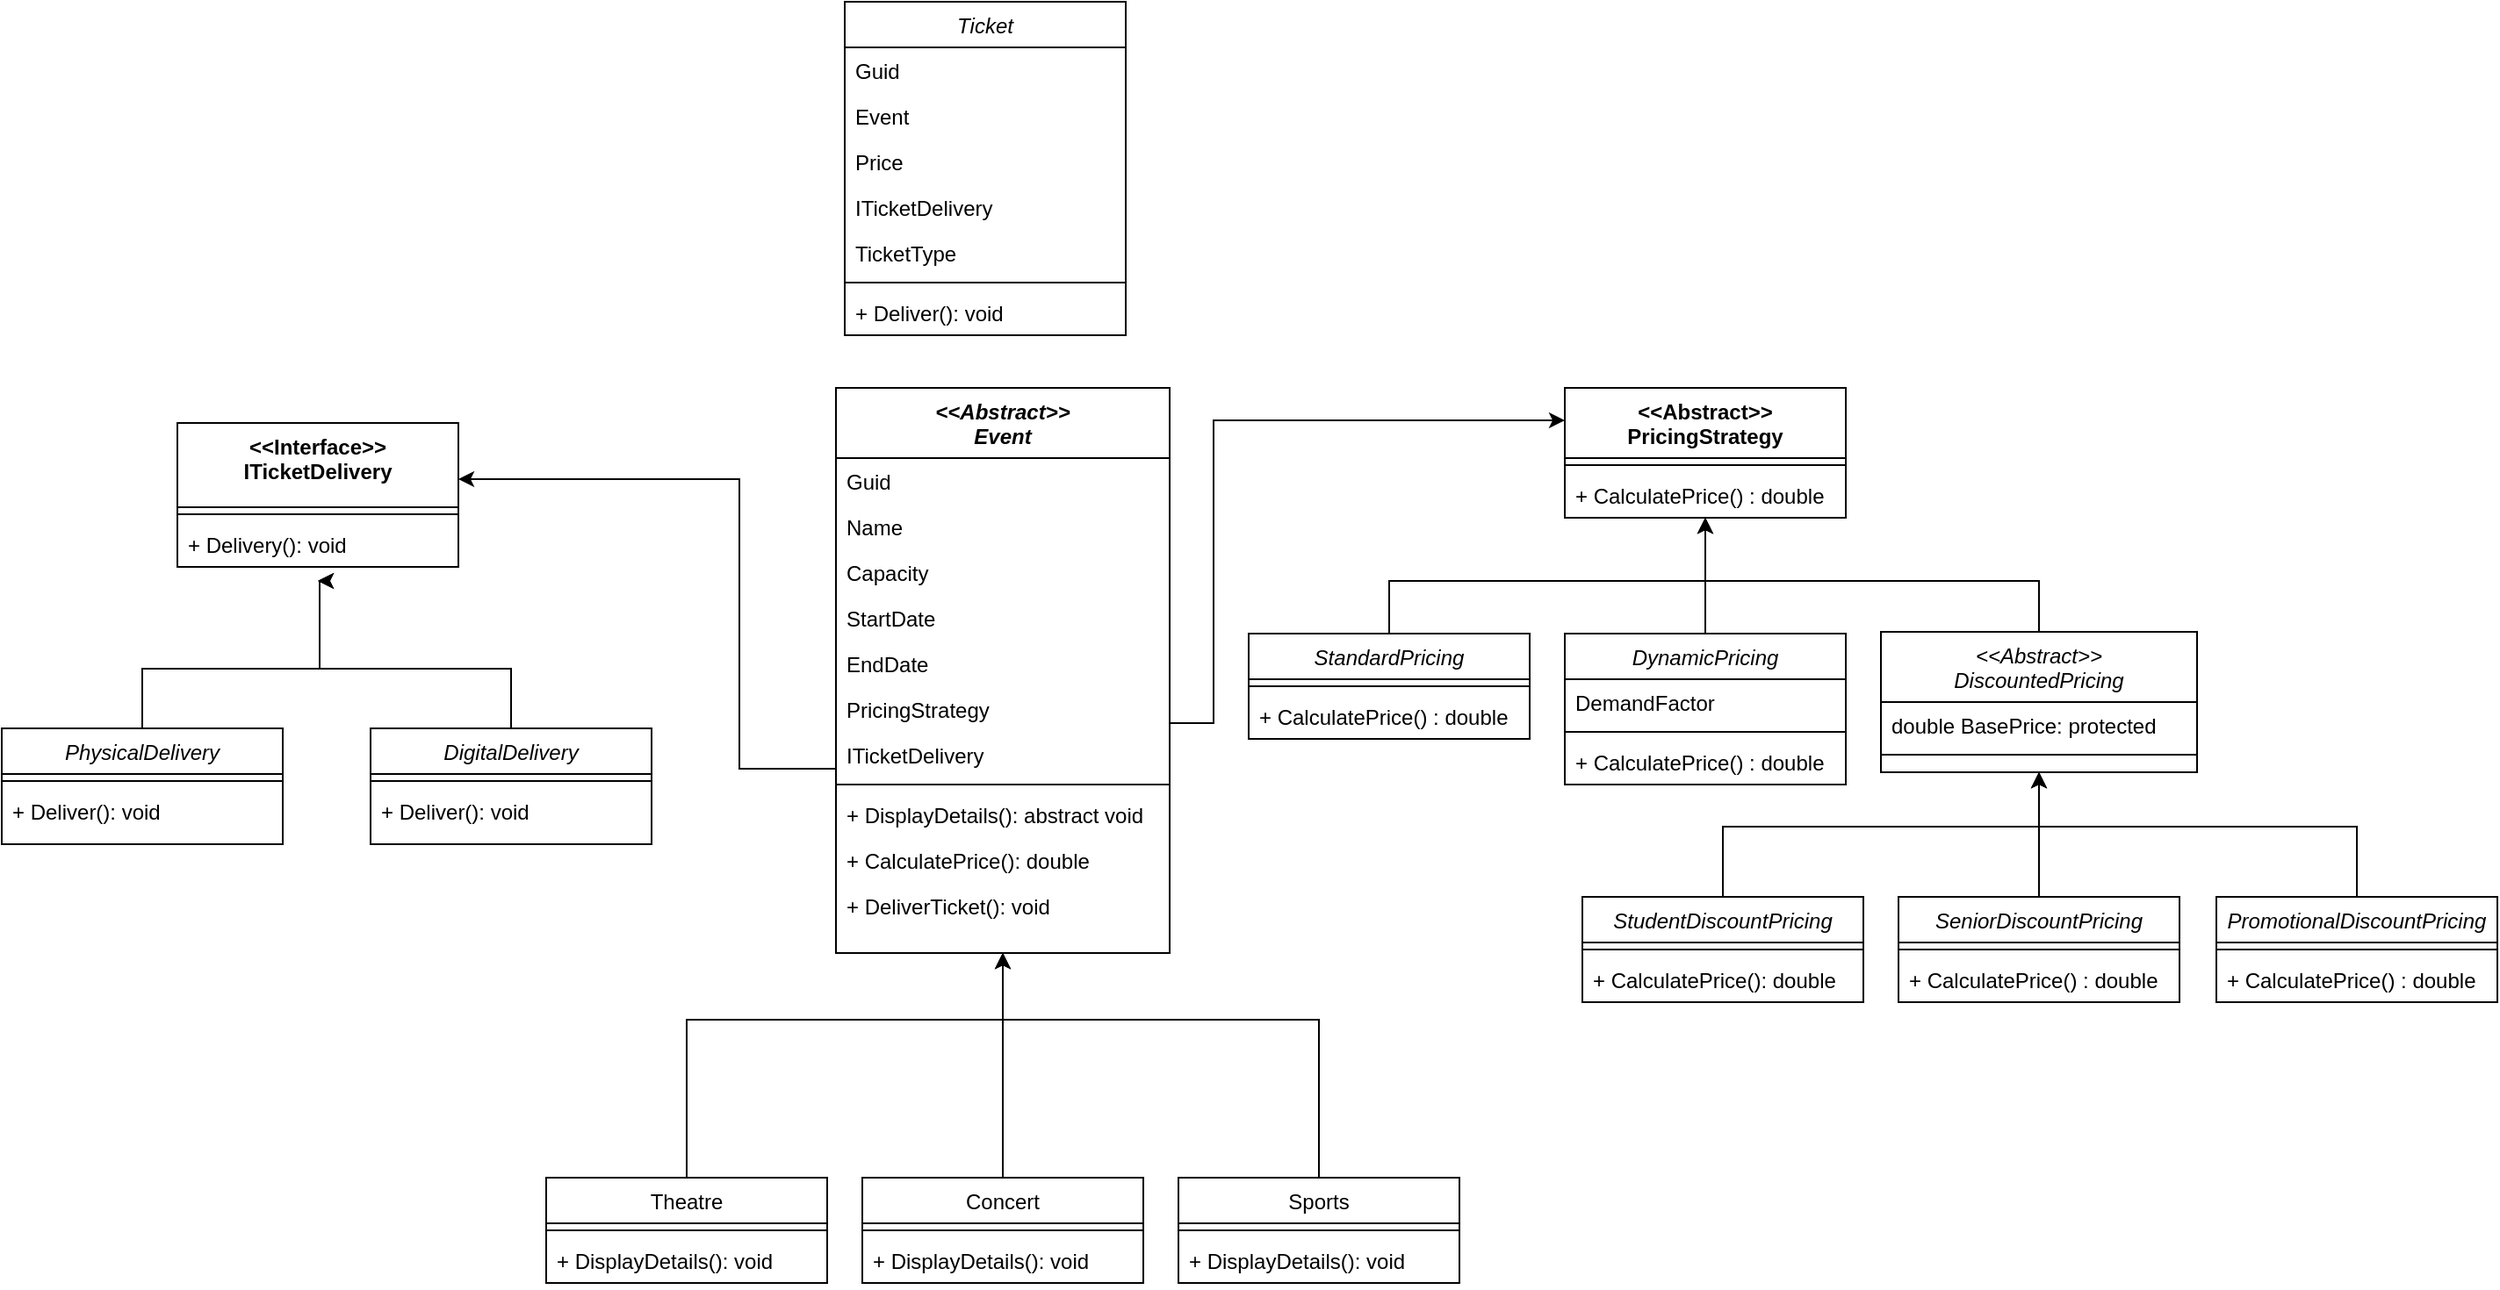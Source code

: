 <mxfile version="24.7.17">
  <diagram id="C5RBs43oDa-KdzZeNtuy" name="Page-1">
    <mxGraphModel dx="2261" dy="2005" grid="1" gridSize="10" guides="1" tooltips="1" connect="1" arrows="1" fold="1" page="1" pageScale="1" pageWidth="827" pageHeight="1169" math="0" shadow="0">
      <root>
        <mxCell id="WIyWlLk6GJQsqaUBKTNV-0" />
        <mxCell id="WIyWlLk6GJQsqaUBKTNV-1" parent="WIyWlLk6GJQsqaUBKTNV-0" />
        <mxCell id="zkfFHV4jXpPFQw0GAbJ--0" value="&lt;&lt;Abstract&gt;&gt;&#xa;Event" style="swimlane;fontStyle=3;align=center;verticalAlign=top;childLayout=stackLayout;horizontal=1;startSize=40;horizontalStack=0;resizeParent=1;resizeLast=0;collapsible=1;marginBottom=0;rounded=0;shadow=0;strokeWidth=1;" parent="WIyWlLk6GJQsqaUBKTNV-1" vertex="1">
          <mxGeometry x="295" y="70" width="190" height="322" as="geometry">
            <mxRectangle x="230" y="140" width="160" height="26" as="alternateBounds" />
          </mxGeometry>
        </mxCell>
        <mxCell id="zkfFHV4jXpPFQw0GAbJ--1" value="Guid" style="text;align=left;verticalAlign=top;spacingLeft=4;spacingRight=4;overflow=hidden;rotatable=0;points=[[0,0.5],[1,0.5]];portConstraint=eastwest;" parent="zkfFHV4jXpPFQw0GAbJ--0" vertex="1">
          <mxGeometry y="40" width="190" height="26" as="geometry" />
        </mxCell>
        <mxCell id="H8gUcAsnTIk_tRxp5P4Y-46" value="Name" style="text;align=left;verticalAlign=top;spacingLeft=4;spacingRight=4;overflow=hidden;rotatable=0;points=[[0,0.5],[1,0.5]];portConstraint=eastwest;" parent="zkfFHV4jXpPFQw0GAbJ--0" vertex="1">
          <mxGeometry y="66" width="190" height="26" as="geometry" />
        </mxCell>
        <mxCell id="H8gUcAsnTIk_tRxp5P4Y-27" value="Capacity" style="text;align=left;verticalAlign=top;spacingLeft=4;spacingRight=4;overflow=hidden;rotatable=0;points=[[0,0.5],[1,0.5]];portConstraint=eastwest;" parent="zkfFHV4jXpPFQw0GAbJ--0" vertex="1">
          <mxGeometry y="92" width="190" height="26" as="geometry" />
        </mxCell>
        <mxCell id="H8gUcAsnTIk_tRxp5P4Y-48" value="StartDate" style="text;align=left;verticalAlign=top;spacingLeft=4;spacingRight=4;overflow=hidden;rotatable=0;points=[[0,0.5],[1,0.5]];portConstraint=eastwest;" parent="zkfFHV4jXpPFQw0GAbJ--0" vertex="1">
          <mxGeometry y="118" width="190" height="26" as="geometry" />
        </mxCell>
        <mxCell id="H8gUcAsnTIk_tRxp5P4Y-47" value="EndDate" style="text;align=left;verticalAlign=top;spacingLeft=4;spacingRight=4;overflow=hidden;rotatable=0;points=[[0,0.5],[1,0.5]];portConstraint=eastwest;" parent="zkfFHV4jXpPFQw0GAbJ--0" vertex="1">
          <mxGeometry y="144" width="190" height="26" as="geometry" />
        </mxCell>
        <mxCell id="H8gUcAsnTIk_tRxp5P4Y-42" value="PricingStrategy" style="text;align=left;verticalAlign=top;spacingLeft=4;spacingRight=4;overflow=hidden;rotatable=0;points=[[0,0.5],[1,0.5]];portConstraint=eastwest;" parent="zkfFHV4jXpPFQw0GAbJ--0" vertex="1">
          <mxGeometry y="170" width="190" height="26" as="geometry" />
        </mxCell>
        <mxCell id="H8gUcAsnTIk_tRxp5P4Y-39" value="ITicketDelivery" style="text;align=left;verticalAlign=top;spacingLeft=4;spacingRight=4;overflow=hidden;rotatable=0;points=[[0,0.5],[1,0.5]];portConstraint=eastwest;" parent="zkfFHV4jXpPFQw0GAbJ--0" vertex="1">
          <mxGeometry y="196" width="190" height="26" as="geometry" />
        </mxCell>
        <mxCell id="zkfFHV4jXpPFQw0GAbJ--4" value="" style="line;html=1;strokeWidth=1;align=left;verticalAlign=middle;spacingTop=-1;spacingLeft=3;spacingRight=3;rotatable=0;labelPosition=right;points=[];portConstraint=eastwest;" parent="zkfFHV4jXpPFQw0GAbJ--0" vertex="1">
          <mxGeometry y="222" width="190" height="8" as="geometry" />
        </mxCell>
        <mxCell id="H8gUcAsnTIk_tRxp5P4Y-49" value="+ DisplayDetails(): abstract void" style="text;align=left;verticalAlign=top;spacingLeft=4;spacingRight=4;overflow=hidden;rotatable=0;points=[[0,0.5],[1,0.5]];portConstraint=eastwest;" parent="zkfFHV4jXpPFQw0GAbJ--0" vertex="1">
          <mxGeometry y="230" width="190" height="26" as="geometry" />
        </mxCell>
        <mxCell id="H8gUcAsnTIk_tRxp5P4Y-50" value="+ CalculatePrice(): double" style="text;align=left;verticalAlign=top;spacingLeft=4;spacingRight=4;overflow=hidden;rotatable=0;points=[[0,0.5],[1,0.5]];portConstraint=eastwest;" parent="zkfFHV4jXpPFQw0GAbJ--0" vertex="1">
          <mxGeometry y="256" width="190" height="26" as="geometry" />
        </mxCell>
        <mxCell id="zkfFHV4jXpPFQw0GAbJ--5" value="+ DeliverTicket(): void" style="text;align=left;verticalAlign=top;spacingLeft=4;spacingRight=4;overflow=hidden;rotatable=0;points=[[0,0.5],[1,0.5]];portConstraint=eastwest;" parent="zkfFHV4jXpPFQw0GAbJ--0" vertex="1">
          <mxGeometry y="282" width="190" height="26" as="geometry" />
        </mxCell>
        <mxCell id="H8gUcAsnTIk_tRxp5P4Y-55" style="edgeStyle=orthogonalEdgeStyle;rounded=0;orthogonalLoop=1;jettySize=auto;html=1;entryX=0.5;entryY=1;entryDx=0;entryDy=0;" parent="WIyWlLk6GJQsqaUBKTNV-1" source="zkfFHV4jXpPFQw0GAbJ--6" target="zkfFHV4jXpPFQw0GAbJ--0" edge="1">
          <mxGeometry relative="1" as="geometry" />
        </mxCell>
        <mxCell id="zkfFHV4jXpPFQw0GAbJ--6" value="Concert" style="swimlane;fontStyle=0;align=center;verticalAlign=top;childLayout=stackLayout;horizontal=1;startSize=26;horizontalStack=0;resizeParent=1;resizeLast=0;collapsible=1;marginBottom=0;rounded=0;shadow=0;strokeWidth=1;" parent="WIyWlLk6GJQsqaUBKTNV-1" vertex="1">
          <mxGeometry x="310" y="520" width="160" height="60" as="geometry">
            <mxRectangle x="130" y="380" width="160" height="26" as="alternateBounds" />
          </mxGeometry>
        </mxCell>
        <mxCell id="zkfFHV4jXpPFQw0GAbJ--9" value="" style="line;html=1;strokeWidth=1;align=left;verticalAlign=middle;spacingTop=-1;spacingLeft=3;spacingRight=3;rotatable=0;labelPosition=right;points=[];portConstraint=eastwest;" parent="zkfFHV4jXpPFQw0GAbJ--6" vertex="1">
          <mxGeometry y="26" width="160" height="8" as="geometry" />
        </mxCell>
        <mxCell id="dqHVUZ3MOwkFOyWO5vkS-1" value="+ DisplayDetails(): void" style="text;align=left;verticalAlign=top;spacingLeft=4;spacingRight=4;overflow=hidden;rotatable=0;points=[[0,0.5],[1,0.5]];portConstraint=eastwest;" vertex="1" parent="zkfFHV4jXpPFQw0GAbJ--6">
          <mxGeometry y="34" width="160" height="26" as="geometry" />
        </mxCell>
        <mxCell id="H8gUcAsnTIk_tRxp5P4Y-56" style="edgeStyle=orthogonalEdgeStyle;rounded=0;orthogonalLoop=1;jettySize=auto;html=1;entryX=0.5;entryY=1;entryDx=0;entryDy=0;" parent="WIyWlLk6GJQsqaUBKTNV-1" source="zkfFHV4jXpPFQw0GAbJ--13" target="zkfFHV4jXpPFQw0GAbJ--0" edge="1">
          <mxGeometry relative="1" as="geometry">
            <Array as="points">
              <mxPoint x="570" y="430" />
              <mxPoint x="390" y="430" />
            </Array>
          </mxGeometry>
        </mxCell>
        <mxCell id="zkfFHV4jXpPFQw0GAbJ--13" value="Sports" style="swimlane;fontStyle=0;align=center;verticalAlign=top;childLayout=stackLayout;horizontal=1;startSize=26;horizontalStack=0;resizeParent=1;resizeLast=0;collapsible=1;marginBottom=0;rounded=0;shadow=0;strokeWidth=1;" parent="WIyWlLk6GJQsqaUBKTNV-1" vertex="1">
          <mxGeometry x="490" y="520" width="160" height="60" as="geometry">
            <mxRectangle x="340" y="380" width="170" height="26" as="alternateBounds" />
          </mxGeometry>
        </mxCell>
        <mxCell id="zkfFHV4jXpPFQw0GAbJ--15" value="" style="line;html=1;strokeWidth=1;align=left;verticalAlign=middle;spacingTop=-1;spacingLeft=3;spacingRight=3;rotatable=0;labelPosition=right;points=[];portConstraint=eastwest;" parent="zkfFHV4jXpPFQw0GAbJ--13" vertex="1">
          <mxGeometry y="26" width="160" height="8" as="geometry" />
        </mxCell>
        <mxCell id="dqHVUZ3MOwkFOyWO5vkS-2" value="+ DisplayDetails(): void" style="text;align=left;verticalAlign=top;spacingLeft=4;spacingRight=4;overflow=hidden;rotatable=0;points=[[0,0.5],[1,0.5]];portConstraint=eastwest;" vertex="1" parent="zkfFHV4jXpPFQw0GAbJ--13">
          <mxGeometry y="34" width="160" height="26" as="geometry" />
        </mxCell>
        <mxCell id="H8gUcAsnTIk_tRxp5P4Y-57" style="edgeStyle=orthogonalEdgeStyle;rounded=0;orthogonalLoop=1;jettySize=auto;html=1;entryX=0.5;entryY=1;entryDx=0;entryDy=0;" parent="WIyWlLk6GJQsqaUBKTNV-1" source="H8gUcAsnTIk_tRxp5P4Y-5" target="zkfFHV4jXpPFQw0GAbJ--0" edge="1">
          <mxGeometry relative="1" as="geometry">
            <Array as="points">
              <mxPoint x="210" y="430" />
              <mxPoint x="390" y="430" />
            </Array>
          </mxGeometry>
        </mxCell>
        <mxCell id="H8gUcAsnTIk_tRxp5P4Y-5" value="Theatre" style="swimlane;fontStyle=0;align=center;verticalAlign=top;childLayout=stackLayout;horizontal=1;startSize=26;horizontalStack=0;resizeParent=1;resizeLast=0;collapsible=1;marginBottom=0;rounded=0;shadow=0;strokeWidth=1;" parent="WIyWlLk6GJQsqaUBKTNV-1" vertex="1">
          <mxGeometry x="130" y="520" width="160" height="60" as="geometry">
            <mxRectangle x="130" y="380" width="160" height="26" as="alternateBounds" />
          </mxGeometry>
        </mxCell>
        <mxCell id="H8gUcAsnTIk_tRxp5P4Y-7" value="" style="line;html=1;strokeWidth=1;align=left;verticalAlign=middle;spacingTop=-1;spacingLeft=3;spacingRight=3;rotatable=0;labelPosition=right;points=[];portConstraint=eastwest;" parent="H8gUcAsnTIk_tRxp5P4Y-5" vertex="1">
          <mxGeometry y="26" width="160" height="8" as="geometry" />
        </mxCell>
        <mxCell id="dqHVUZ3MOwkFOyWO5vkS-0" value="+ DisplayDetails(): void" style="text;align=left;verticalAlign=top;spacingLeft=4;spacingRight=4;overflow=hidden;rotatable=0;points=[[0,0.5],[1,0.5]];portConstraint=eastwest;" vertex="1" parent="H8gUcAsnTIk_tRxp5P4Y-5">
          <mxGeometry y="34" width="160" height="26" as="geometry" />
        </mxCell>
        <mxCell id="H8gUcAsnTIk_tRxp5P4Y-100" style="edgeStyle=orthogonalEdgeStyle;rounded=0;orthogonalLoop=1;jettySize=auto;html=1;" parent="WIyWlLk6GJQsqaUBKTNV-1" source="H8gUcAsnTIk_tRxp5P4Y-13" target="H8gUcAsnTIk_tRxp5P4Y-65" edge="1">
          <mxGeometry relative="1" as="geometry">
            <Array as="points">
              <mxPoint x="610" y="180" />
              <mxPoint x="790" y="180" />
            </Array>
          </mxGeometry>
        </mxCell>
        <mxCell id="H8gUcAsnTIk_tRxp5P4Y-13" value="StandardPricing" style="swimlane;fontStyle=2;align=center;verticalAlign=top;childLayout=stackLayout;horizontal=1;startSize=26;horizontalStack=0;resizeParent=1;resizeLast=0;collapsible=1;marginBottom=0;rounded=0;shadow=0;strokeWidth=1;" parent="WIyWlLk6GJQsqaUBKTNV-1" vertex="1">
          <mxGeometry x="530" y="210" width="160" height="60" as="geometry">
            <mxRectangle x="230" y="140" width="160" height="26" as="alternateBounds" />
          </mxGeometry>
        </mxCell>
        <mxCell id="H8gUcAsnTIk_tRxp5P4Y-15" value="" style="line;html=1;strokeWidth=1;align=left;verticalAlign=middle;spacingTop=-1;spacingLeft=3;spacingRight=3;rotatable=0;labelPosition=right;points=[];portConstraint=eastwest;" parent="H8gUcAsnTIk_tRxp5P4Y-13" vertex="1">
          <mxGeometry y="26" width="160" height="8" as="geometry" />
        </mxCell>
        <mxCell id="H8gUcAsnTIk_tRxp5P4Y-75" value="+ CalculatePrice() : double" style="text;strokeColor=none;fillColor=none;align=left;verticalAlign=top;spacingLeft=4;spacingRight=4;overflow=hidden;rotatable=0;points=[[0,0.5],[1,0.5]];portConstraint=eastwest;whiteSpace=wrap;html=1;" parent="H8gUcAsnTIk_tRxp5P4Y-13" vertex="1">
          <mxGeometry y="34" width="160" height="26" as="geometry" />
        </mxCell>
        <mxCell id="H8gUcAsnTIk_tRxp5P4Y-97" style="edgeStyle=orthogonalEdgeStyle;rounded=0;orthogonalLoop=1;jettySize=auto;html=1;" parent="WIyWlLk6GJQsqaUBKTNV-1" source="H8gUcAsnTIk_tRxp5P4Y-17" target="H8gUcAsnTIk_tRxp5P4Y-68" edge="1">
          <mxGeometry relative="1" as="geometry">
            <Array as="points">
              <mxPoint x="980" y="180" />
              <mxPoint x="790" y="180" />
            </Array>
          </mxGeometry>
        </mxCell>
        <mxCell id="H8gUcAsnTIk_tRxp5P4Y-17" value="&lt;&lt;Abstract&gt;&gt;&#xa;DiscountedPricing" style="swimlane;fontStyle=2;align=center;verticalAlign=top;childLayout=stackLayout;horizontal=1;startSize=40;horizontalStack=0;resizeParent=1;resizeLast=0;collapsible=1;marginBottom=0;rounded=0;shadow=0;strokeWidth=1;" parent="WIyWlLk6GJQsqaUBKTNV-1" vertex="1">
          <mxGeometry x="890" y="209" width="180" height="80" as="geometry">
            <mxRectangle x="230" y="140" width="160" height="26" as="alternateBounds" />
          </mxGeometry>
        </mxCell>
        <mxCell id="H8gUcAsnTIk_tRxp5P4Y-18" value="double BasePrice: protected" style="text;align=left;verticalAlign=top;spacingLeft=4;spacingRight=4;overflow=hidden;rotatable=0;points=[[0,0.5],[1,0.5]];portConstraint=eastwest;" parent="H8gUcAsnTIk_tRxp5P4Y-17" vertex="1">
          <mxGeometry y="40" width="180" height="26" as="geometry" />
        </mxCell>
        <mxCell id="H8gUcAsnTIk_tRxp5P4Y-19" value="" style="line;html=1;strokeWidth=1;align=left;verticalAlign=middle;spacingTop=-1;spacingLeft=3;spacingRight=3;rotatable=0;labelPosition=right;points=[];portConstraint=eastwest;" parent="H8gUcAsnTIk_tRxp5P4Y-17" vertex="1">
          <mxGeometry y="66" width="180" height="8" as="geometry" />
        </mxCell>
        <mxCell id="H8gUcAsnTIk_tRxp5P4Y-69" style="edgeStyle=orthogonalEdgeStyle;rounded=0;orthogonalLoop=1;jettySize=auto;html=1;" parent="WIyWlLk6GJQsqaUBKTNV-1" source="H8gUcAsnTIk_tRxp5P4Y-29" edge="1">
          <mxGeometry relative="1" as="geometry">
            <mxPoint y="180" as="targetPoint" />
            <Array as="points">
              <mxPoint x="-100" y="230" />
              <mxPoint x="1" y="230" />
            </Array>
          </mxGeometry>
        </mxCell>
        <mxCell id="H8gUcAsnTIk_tRxp5P4Y-29" value="PhysicalDelivery" style="swimlane;fontStyle=2;align=center;verticalAlign=top;childLayout=stackLayout;horizontal=1;startSize=26;horizontalStack=0;resizeParent=1;resizeLast=0;collapsible=1;marginBottom=0;rounded=0;shadow=0;strokeWidth=1;" parent="WIyWlLk6GJQsqaUBKTNV-1" vertex="1">
          <mxGeometry x="-180" y="264" width="160" height="66" as="geometry">
            <mxRectangle x="230" y="140" width="160" height="26" as="alternateBounds" />
          </mxGeometry>
        </mxCell>
        <mxCell id="H8gUcAsnTIk_tRxp5P4Y-31" value="" style="line;html=1;strokeWidth=1;align=left;verticalAlign=middle;spacingTop=-1;spacingLeft=3;spacingRight=3;rotatable=0;labelPosition=right;points=[];portConstraint=eastwest;" parent="H8gUcAsnTIk_tRxp5P4Y-29" vertex="1">
          <mxGeometry y="26" width="160" height="8" as="geometry" />
        </mxCell>
        <mxCell id="H8gUcAsnTIk_tRxp5P4Y-4" value="+ Deliver(): void" style="text;align=left;verticalAlign=top;spacingLeft=4;spacingRight=4;overflow=hidden;rotatable=0;points=[[0,0.5],[1,0.5]];portConstraint=eastwest;" parent="H8gUcAsnTIk_tRxp5P4Y-29" vertex="1">
          <mxGeometry y="34" width="160" height="26" as="geometry" />
        </mxCell>
        <mxCell id="H8gUcAsnTIk_tRxp5P4Y-70" style="edgeStyle=orthogonalEdgeStyle;rounded=0;orthogonalLoop=1;jettySize=auto;html=1;" parent="WIyWlLk6GJQsqaUBKTNV-1" source="H8gUcAsnTIk_tRxp5P4Y-33" edge="1">
          <mxGeometry relative="1" as="geometry">
            <mxPoint y="180" as="targetPoint" />
            <Array as="points">
              <mxPoint x="110" y="230" />
              <mxPoint x="1" y="230" />
            </Array>
          </mxGeometry>
        </mxCell>
        <mxCell id="H8gUcAsnTIk_tRxp5P4Y-33" value="DigitalDelivery" style="swimlane;fontStyle=2;align=center;verticalAlign=top;childLayout=stackLayout;horizontal=1;startSize=26;horizontalStack=0;resizeParent=1;resizeLast=0;collapsible=1;marginBottom=0;rounded=0;shadow=0;strokeWidth=1;" parent="WIyWlLk6GJQsqaUBKTNV-1" vertex="1">
          <mxGeometry x="30" y="264" width="160" height="66" as="geometry">
            <mxRectangle x="230" y="140" width="160" height="26" as="alternateBounds" />
          </mxGeometry>
        </mxCell>
        <mxCell id="H8gUcAsnTIk_tRxp5P4Y-35" value="" style="line;html=1;strokeWidth=1;align=left;verticalAlign=middle;spacingTop=-1;spacingLeft=3;spacingRight=3;rotatable=0;labelPosition=right;points=[];portConstraint=eastwest;" parent="H8gUcAsnTIk_tRxp5P4Y-33" vertex="1">
          <mxGeometry y="26" width="160" height="8" as="geometry" />
        </mxCell>
        <mxCell id="H8gUcAsnTIk_tRxp5P4Y-21" value="+ Deliver(): void" style="text;align=left;verticalAlign=top;spacingLeft=4;spacingRight=4;overflow=hidden;rotatable=0;points=[[0,0.5],[1,0.5]];portConstraint=eastwest;" parent="H8gUcAsnTIk_tRxp5P4Y-33" vertex="1">
          <mxGeometry y="34" width="160" height="26" as="geometry" />
        </mxCell>
        <mxCell id="H8gUcAsnTIk_tRxp5P4Y-61" value="&amp;lt;&amp;lt;Interface&amp;gt;&amp;gt;&lt;div&gt;ITicketDelivery&lt;/div&gt;" style="swimlane;fontStyle=1;align=center;verticalAlign=top;childLayout=stackLayout;horizontal=1;startSize=48;horizontalStack=0;resizeParent=1;resizeParentMax=0;resizeLast=0;collapsible=1;marginBottom=0;whiteSpace=wrap;html=1;" parent="WIyWlLk6GJQsqaUBKTNV-1" vertex="1">
          <mxGeometry x="-80" y="90" width="160" height="82" as="geometry" />
        </mxCell>
        <mxCell id="H8gUcAsnTIk_tRxp5P4Y-63" value="" style="line;strokeWidth=1;fillColor=none;align=left;verticalAlign=middle;spacingTop=-1;spacingLeft=3;spacingRight=3;rotatable=0;labelPosition=right;points=[];portConstraint=eastwest;strokeColor=inherit;" parent="H8gUcAsnTIk_tRxp5P4Y-61" vertex="1">
          <mxGeometry y="48" width="160" height="8" as="geometry" />
        </mxCell>
        <mxCell id="H8gUcAsnTIk_tRxp5P4Y-64" value="+ Delivery(): void" style="text;strokeColor=none;fillColor=none;align=left;verticalAlign=top;spacingLeft=4;spacingRight=4;overflow=hidden;rotatable=0;points=[[0,0.5],[1,0.5]];portConstraint=eastwest;whiteSpace=wrap;html=1;" parent="H8gUcAsnTIk_tRxp5P4Y-61" vertex="1">
          <mxGeometry y="56" width="160" height="26" as="geometry" />
        </mxCell>
        <mxCell id="H8gUcAsnTIk_tRxp5P4Y-65" value="&amp;lt;&amp;lt;Abstract&amp;gt;&amp;gt;&lt;div&gt;PricingStrategy&lt;/div&gt;" style="swimlane;fontStyle=1;align=center;verticalAlign=top;childLayout=stackLayout;horizontal=1;startSize=40;horizontalStack=0;resizeParent=1;resizeParentMax=0;resizeLast=0;collapsible=1;marginBottom=0;whiteSpace=wrap;html=1;" parent="WIyWlLk6GJQsqaUBKTNV-1" vertex="1">
          <mxGeometry x="710" y="70" width="160" height="74" as="geometry" />
        </mxCell>
        <mxCell id="H8gUcAsnTIk_tRxp5P4Y-67" value="" style="line;strokeWidth=1;fillColor=none;align=left;verticalAlign=middle;spacingTop=-1;spacingLeft=3;spacingRight=3;rotatable=0;labelPosition=right;points=[];portConstraint=eastwest;strokeColor=inherit;" parent="H8gUcAsnTIk_tRxp5P4Y-65" vertex="1">
          <mxGeometry y="40" width="160" height="8" as="geometry" />
        </mxCell>
        <mxCell id="H8gUcAsnTIk_tRxp5P4Y-68" value="+ CalculatePrice() : double" style="text;strokeColor=none;fillColor=none;align=left;verticalAlign=top;spacingLeft=4;spacingRight=4;overflow=hidden;rotatable=0;points=[[0,0.5],[1,0.5]];portConstraint=eastwest;whiteSpace=wrap;html=1;" parent="H8gUcAsnTIk_tRxp5P4Y-65" vertex="1">
          <mxGeometry y="48" width="160" height="26" as="geometry" />
        </mxCell>
        <mxCell id="H8gUcAsnTIk_tRxp5P4Y-71" style="edgeStyle=orthogonalEdgeStyle;rounded=0;orthogonalLoop=1;jettySize=auto;html=1;entryX=1;entryY=0.39;entryDx=0;entryDy=0;entryPerimeter=0;" parent="WIyWlLk6GJQsqaUBKTNV-1" source="H8gUcAsnTIk_tRxp5P4Y-39" target="H8gUcAsnTIk_tRxp5P4Y-61" edge="1">
          <mxGeometry relative="1" as="geometry">
            <Array as="points">
              <mxPoint x="240" y="287" />
              <mxPoint x="240" y="122" />
            </Array>
          </mxGeometry>
        </mxCell>
        <mxCell id="H8gUcAsnTIk_tRxp5P4Y-82" style="edgeStyle=orthogonalEdgeStyle;rounded=0;orthogonalLoop=1;jettySize=auto;html=1;" parent="WIyWlLk6GJQsqaUBKTNV-1" source="H8gUcAsnTIk_tRxp5P4Y-78" target="H8gUcAsnTIk_tRxp5P4Y-68" edge="1">
          <mxGeometry relative="1" as="geometry">
            <mxPoint x="790" y="150" as="targetPoint" />
            <Array as="points">
              <mxPoint x="790" y="150" />
              <mxPoint x="790" y="150" />
            </Array>
          </mxGeometry>
        </mxCell>
        <mxCell id="H8gUcAsnTIk_tRxp5P4Y-78" value="DynamicPricing" style="swimlane;fontStyle=2;align=center;verticalAlign=top;childLayout=stackLayout;horizontal=1;startSize=26;horizontalStack=0;resizeParent=1;resizeLast=0;collapsible=1;marginBottom=0;rounded=0;shadow=0;strokeWidth=1;" parent="WIyWlLk6GJQsqaUBKTNV-1" vertex="1">
          <mxGeometry x="710" y="210" width="160" height="86" as="geometry">
            <mxRectangle x="230" y="140" width="160" height="26" as="alternateBounds" />
          </mxGeometry>
        </mxCell>
        <mxCell id="H8gUcAsnTIk_tRxp5P4Y-93" value="DemandFactor" style="text;align=left;verticalAlign=top;spacingLeft=4;spacingRight=4;overflow=hidden;rotatable=0;points=[[0,0.5],[1,0.5]];portConstraint=eastwest;" parent="H8gUcAsnTIk_tRxp5P4Y-78" vertex="1">
          <mxGeometry y="26" width="160" height="26" as="geometry" />
        </mxCell>
        <mxCell id="H8gUcAsnTIk_tRxp5P4Y-79" value="" style="line;html=1;strokeWidth=1;align=left;verticalAlign=middle;spacingTop=-1;spacingLeft=3;spacingRight=3;rotatable=0;labelPosition=right;points=[];portConstraint=eastwest;" parent="H8gUcAsnTIk_tRxp5P4Y-78" vertex="1">
          <mxGeometry y="52" width="160" height="8" as="geometry" />
        </mxCell>
        <mxCell id="H8gUcAsnTIk_tRxp5P4Y-80" value="+ CalculatePrice() : double" style="text;strokeColor=none;fillColor=none;align=left;verticalAlign=top;spacingLeft=4;spacingRight=4;overflow=hidden;rotatable=0;points=[[0,0.5],[1,0.5]];portConstraint=eastwest;whiteSpace=wrap;html=1;" parent="H8gUcAsnTIk_tRxp5P4Y-78" vertex="1">
          <mxGeometry y="60" width="160" height="26" as="geometry" />
        </mxCell>
        <mxCell id="H8gUcAsnTIk_tRxp5P4Y-94" style="edgeStyle=orthogonalEdgeStyle;rounded=0;orthogonalLoop=1;jettySize=auto;html=1;entryX=0.5;entryY=1;entryDx=0;entryDy=0;" parent="WIyWlLk6GJQsqaUBKTNV-1" source="H8gUcAsnTIk_tRxp5P4Y-84" target="H8gUcAsnTIk_tRxp5P4Y-17" edge="1">
          <mxGeometry relative="1" as="geometry">
            <Array as="points">
              <mxPoint x="800" y="320" />
              <mxPoint x="980" y="320" />
            </Array>
          </mxGeometry>
        </mxCell>
        <mxCell id="H8gUcAsnTIk_tRxp5P4Y-84" value="StudentDiscountPricing" style="swimlane;fontStyle=2;align=center;verticalAlign=top;childLayout=stackLayout;horizontal=1;startSize=26;horizontalStack=0;resizeParent=1;resizeLast=0;collapsible=1;marginBottom=0;rounded=0;shadow=0;strokeWidth=1;" parent="WIyWlLk6GJQsqaUBKTNV-1" vertex="1">
          <mxGeometry x="720" y="360" width="160" height="60" as="geometry">
            <mxRectangle x="230" y="140" width="160" height="26" as="alternateBounds" />
          </mxGeometry>
        </mxCell>
        <mxCell id="H8gUcAsnTIk_tRxp5P4Y-85" value="" style="line;html=1;strokeWidth=1;align=left;verticalAlign=middle;spacingTop=-1;spacingLeft=3;spacingRight=3;rotatable=0;labelPosition=right;points=[];portConstraint=eastwest;" parent="H8gUcAsnTIk_tRxp5P4Y-84" vertex="1">
          <mxGeometry y="26" width="160" height="8" as="geometry" />
        </mxCell>
        <mxCell id="H8gUcAsnTIk_tRxp5P4Y-86" value="+ CalculatePrice(): double" style="text;strokeColor=none;fillColor=none;align=left;verticalAlign=top;spacingLeft=4;spacingRight=4;overflow=hidden;rotatable=0;points=[[0,0.5],[1,0.5]];portConstraint=eastwest;whiteSpace=wrap;html=1;" parent="H8gUcAsnTIk_tRxp5P4Y-84" vertex="1">
          <mxGeometry y="34" width="160" height="26" as="geometry" />
        </mxCell>
        <mxCell id="H8gUcAsnTIk_tRxp5P4Y-95" style="edgeStyle=orthogonalEdgeStyle;rounded=0;orthogonalLoop=1;jettySize=auto;html=1;entryX=0.5;entryY=1;entryDx=0;entryDy=0;" parent="WIyWlLk6GJQsqaUBKTNV-1" source="H8gUcAsnTIk_tRxp5P4Y-87" target="H8gUcAsnTIk_tRxp5P4Y-17" edge="1">
          <mxGeometry relative="1" as="geometry" />
        </mxCell>
        <mxCell id="H8gUcAsnTIk_tRxp5P4Y-87" value="SeniorDiscountPricing" style="swimlane;fontStyle=2;align=center;verticalAlign=top;childLayout=stackLayout;horizontal=1;startSize=26;horizontalStack=0;resizeParent=1;resizeLast=0;collapsible=1;marginBottom=0;rounded=0;shadow=0;strokeWidth=1;" parent="WIyWlLk6GJQsqaUBKTNV-1" vertex="1">
          <mxGeometry x="900" y="360" width="160" height="60" as="geometry">
            <mxRectangle x="230" y="140" width="160" height="26" as="alternateBounds" />
          </mxGeometry>
        </mxCell>
        <mxCell id="H8gUcAsnTIk_tRxp5P4Y-88" value="" style="line;html=1;strokeWidth=1;align=left;verticalAlign=middle;spacingTop=-1;spacingLeft=3;spacingRight=3;rotatable=0;labelPosition=right;points=[];portConstraint=eastwest;" parent="H8gUcAsnTIk_tRxp5P4Y-87" vertex="1">
          <mxGeometry y="26" width="160" height="8" as="geometry" />
        </mxCell>
        <mxCell id="H8gUcAsnTIk_tRxp5P4Y-89" value="+ CalculatePrice() : double" style="text;strokeColor=none;fillColor=none;align=left;verticalAlign=top;spacingLeft=4;spacingRight=4;overflow=hidden;rotatable=0;points=[[0,0.5],[1,0.5]];portConstraint=eastwest;whiteSpace=wrap;html=1;" parent="H8gUcAsnTIk_tRxp5P4Y-87" vertex="1">
          <mxGeometry y="34" width="160" height="26" as="geometry" />
        </mxCell>
        <mxCell id="H8gUcAsnTIk_tRxp5P4Y-96" style="edgeStyle=orthogonalEdgeStyle;rounded=0;orthogonalLoop=1;jettySize=auto;html=1;entryX=0.5;entryY=1;entryDx=0;entryDy=0;" parent="WIyWlLk6GJQsqaUBKTNV-1" source="H8gUcAsnTIk_tRxp5P4Y-90" target="H8gUcAsnTIk_tRxp5P4Y-17" edge="1">
          <mxGeometry relative="1" as="geometry">
            <Array as="points">
              <mxPoint x="1161" y="320" />
              <mxPoint x="980" y="320" />
            </Array>
          </mxGeometry>
        </mxCell>
        <mxCell id="H8gUcAsnTIk_tRxp5P4Y-90" value="PromotionalDiscountPricing" style="swimlane;fontStyle=2;align=center;verticalAlign=top;childLayout=stackLayout;horizontal=1;startSize=26;horizontalStack=0;resizeParent=1;resizeLast=0;collapsible=1;marginBottom=0;rounded=0;shadow=0;strokeWidth=1;" parent="WIyWlLk6GJQsqaUBKTNV-1" vertex="1">
          <mxGeometry x="1081" y="360" width="160" height="60" as="geometry">
            <mxRectangle x="230" y="140" width="160" height="26" as="alternateBounds" />
          </mxGeometry>
        </mxCell>
        <mxCell id="H8gUcAsnTIk_tRxp5P4Y-91" value="" style="line;html=1;strokeWidth=1;align=left;verticalAlign=middle;spacingTop=-1;spacingLeft=3;spacingRight=3;rotatable=0;labelPosition=right;points=[];portConstraint=eastwest;" parent="H8gUcAsnTIk_tRxp5P4Y-90" vertex="1">
          <mxGeometry y="26" width="160" height="8" as="geometry" />
        </mxCell>
        <mxCell id="H8gUcAsnTIk_tRxp5P4Y-92" value="+ CalculatePrice() : double" style="text;strokeColor=none;fillColor=none;align=left;verticalAlign=top;spacingLeft=4;spacingRight=4;overflow=hidden;rotatable=0;points=[[0,0.5],[1,0.5]];portConstraint=eastwest;whiteSpace=wrap;html=1;" parent="H8gUcAsnTIk_tRxp5P4Y-90" vertex="1">
          <mxGeometry y="34" width="160" height="26" as="geometry" />
        </mxCell>
        <mxCell id="H8gUcAsnTIk_tRxp5P4Y-99" style="edgeStyle=orthogonalEdgeStyle;rounded=0;orthogonalLoop=1;jettySize=auto;html=1;entryX=0;entryY=0.25;entryDx=0;entryDy=0;" parent="WIyWlLk6GJQsqaUBKTNV-1" source="H8gUcAsnTIk_tRxp5P4Y-42" target="H8gUcAsnTIk_tRxp5P4Y-65" edge="1">
          <mxGeometry relative="1" as="geometry">
            <Array as="points">
              <mxPoint x="510" y="261" />
              <mxPoint x="510" y="89" />
            </Array>
          </mxGeometry>
        </mxCell>
        <mxCell id="dqHVUZ3MOwkFOyWO5vkS-3" value="Ticket" style="swimlane;fontStyle=2;align=center;verticalAlign=top;childLayout=stackLayout;horizontal=1;startSize=26;horizontalStack=0;resizeParent=1;resizeLast=0;collapsible=1;marginBottom=0;rounded=0;shadow=0;strokeWidth=1;" vertex="1" parent="WIyWlLk6GJQsqaUBKTNV-1">
          <mxGeometry x="300" y="-150" width="160" height="190" as="geometry">
            <mxRectangle x="230" y="140" width="160" height="26" as="alternateBounds" />
          </mxGeometry>
        </mxCell>
        <mxCell id="dqHVUZ3MOwkFOyWO5vkS-7" value="Guid" style="text;align=left;verticalAlign=top;spacingLeft=4;spacingRight=4;overflow=hidden;rotatable=0;points=[[0,0.5],[1,0.5]];portConstraint=eastwest;" vertex="1" parent="dqHVUZ3MOwkFOyWO5vkS-3">
          <mxGeometry y="26" width="160" height="26" as="geometry" />
        </mxCell>
        <mxCell id="dqHVUZ3MOwkFOyWO5vkS-8" value="Event" style="text;align=left;verticalAlign=top;spacingLeft=4;spacingRight=4;overflow=hidden;rotatable=0;points=[[0,0.5],[1,0.5]];portConstraint=eastwest;" vertex="1" parent="dqHVUZ3MOwkFOyWO5vkS-3">
          <mxGeometry y="52" width="160" height="26" as="geometry" />
        </mxCell>
        <mxCell id="dqHVUZ3MOwkFOyWO5vkS-9" value="Price" style="text;align=left;verticalAlign=top;spacingLeft=4;spacingRight=4;overflow=hidden;rotatable=0;points=[[0,0.5],[1,0.5]];portConstraint=eastwest;" vertex="1" parent="dqHVUZ3MOwkFOyWO5vkS-3">
          <mxGeometry y="78" width="160" height="26" as="geometry" />
        </mxCell>
        <mxCell id="dqHVUZ3MOwkFOyWO5vkS-10" value="ITicketDelivery" style="text;align=left;verticalAlign=top;spacingLeft=4;spacingRight=4;overflow=hidden;rotatable=0;points=[[0,0.5],[1,0.5]];portConstraint=eastwest;" vertex="1" parent="dqHVUZ3MOwkFOyWO5vkS-3">
          <mxGeometry y="104" width="160" height="26" as="geometry" />
        </mxCell>
        <mxCell id="dqHVUZ3MOwkFOyWO5vkS-6" value="TicketType" style="text;align=left;verticalAlign=top;spacingLeft=4;spacingRight=4;overflow=hidden;rotatable=0;points=[[0,0.5],[1,0.5]];portConstraint=eastwest;" vertex="1" parent="dqHVUZ3MOwkFOyWO5vkS-3">
          <mxGeometry y="130" width="160" height="26" as="geometry" />
        </mxCell>
        <mxCell id="dqHVUZ3MOwkFOyWO5vkS-4" value="" style="line;html=1;strokeWidth=1;align=left;verticalAlign=middle;spacingTop=-1;spacingLeft=3;spacingRight=3;rotatable=0;labelPosition=right;points=[];portConstraint=eastwest;" vertex="1" parent="dqHVUZ3MOwkFOyWO5vkS-3">
          <mxGeometry y="156" width="160" height="8" as="geometry" />
        </mxCell>
        <mxCell id="dqHVUZ3MOwkFOyWO5vkS-5" value="+ Deliver(): void" style="text;align=left;verticalAlign=top;spacingLeft=4;spacingRight=4;overflow=hidden;rotatable=0;points=[[0,0.5],[1,0.5]];portConstraint=eastwest;" vertex="1" parent="dqHVUZ3MOwkFOyWO5vkS-3">
          <mxGeometry y="164" width="160" height="26" as="geometry" />
        </mxCell>
      </root>
    </mxGraphModel>
  </diagram>
</mxfile>
